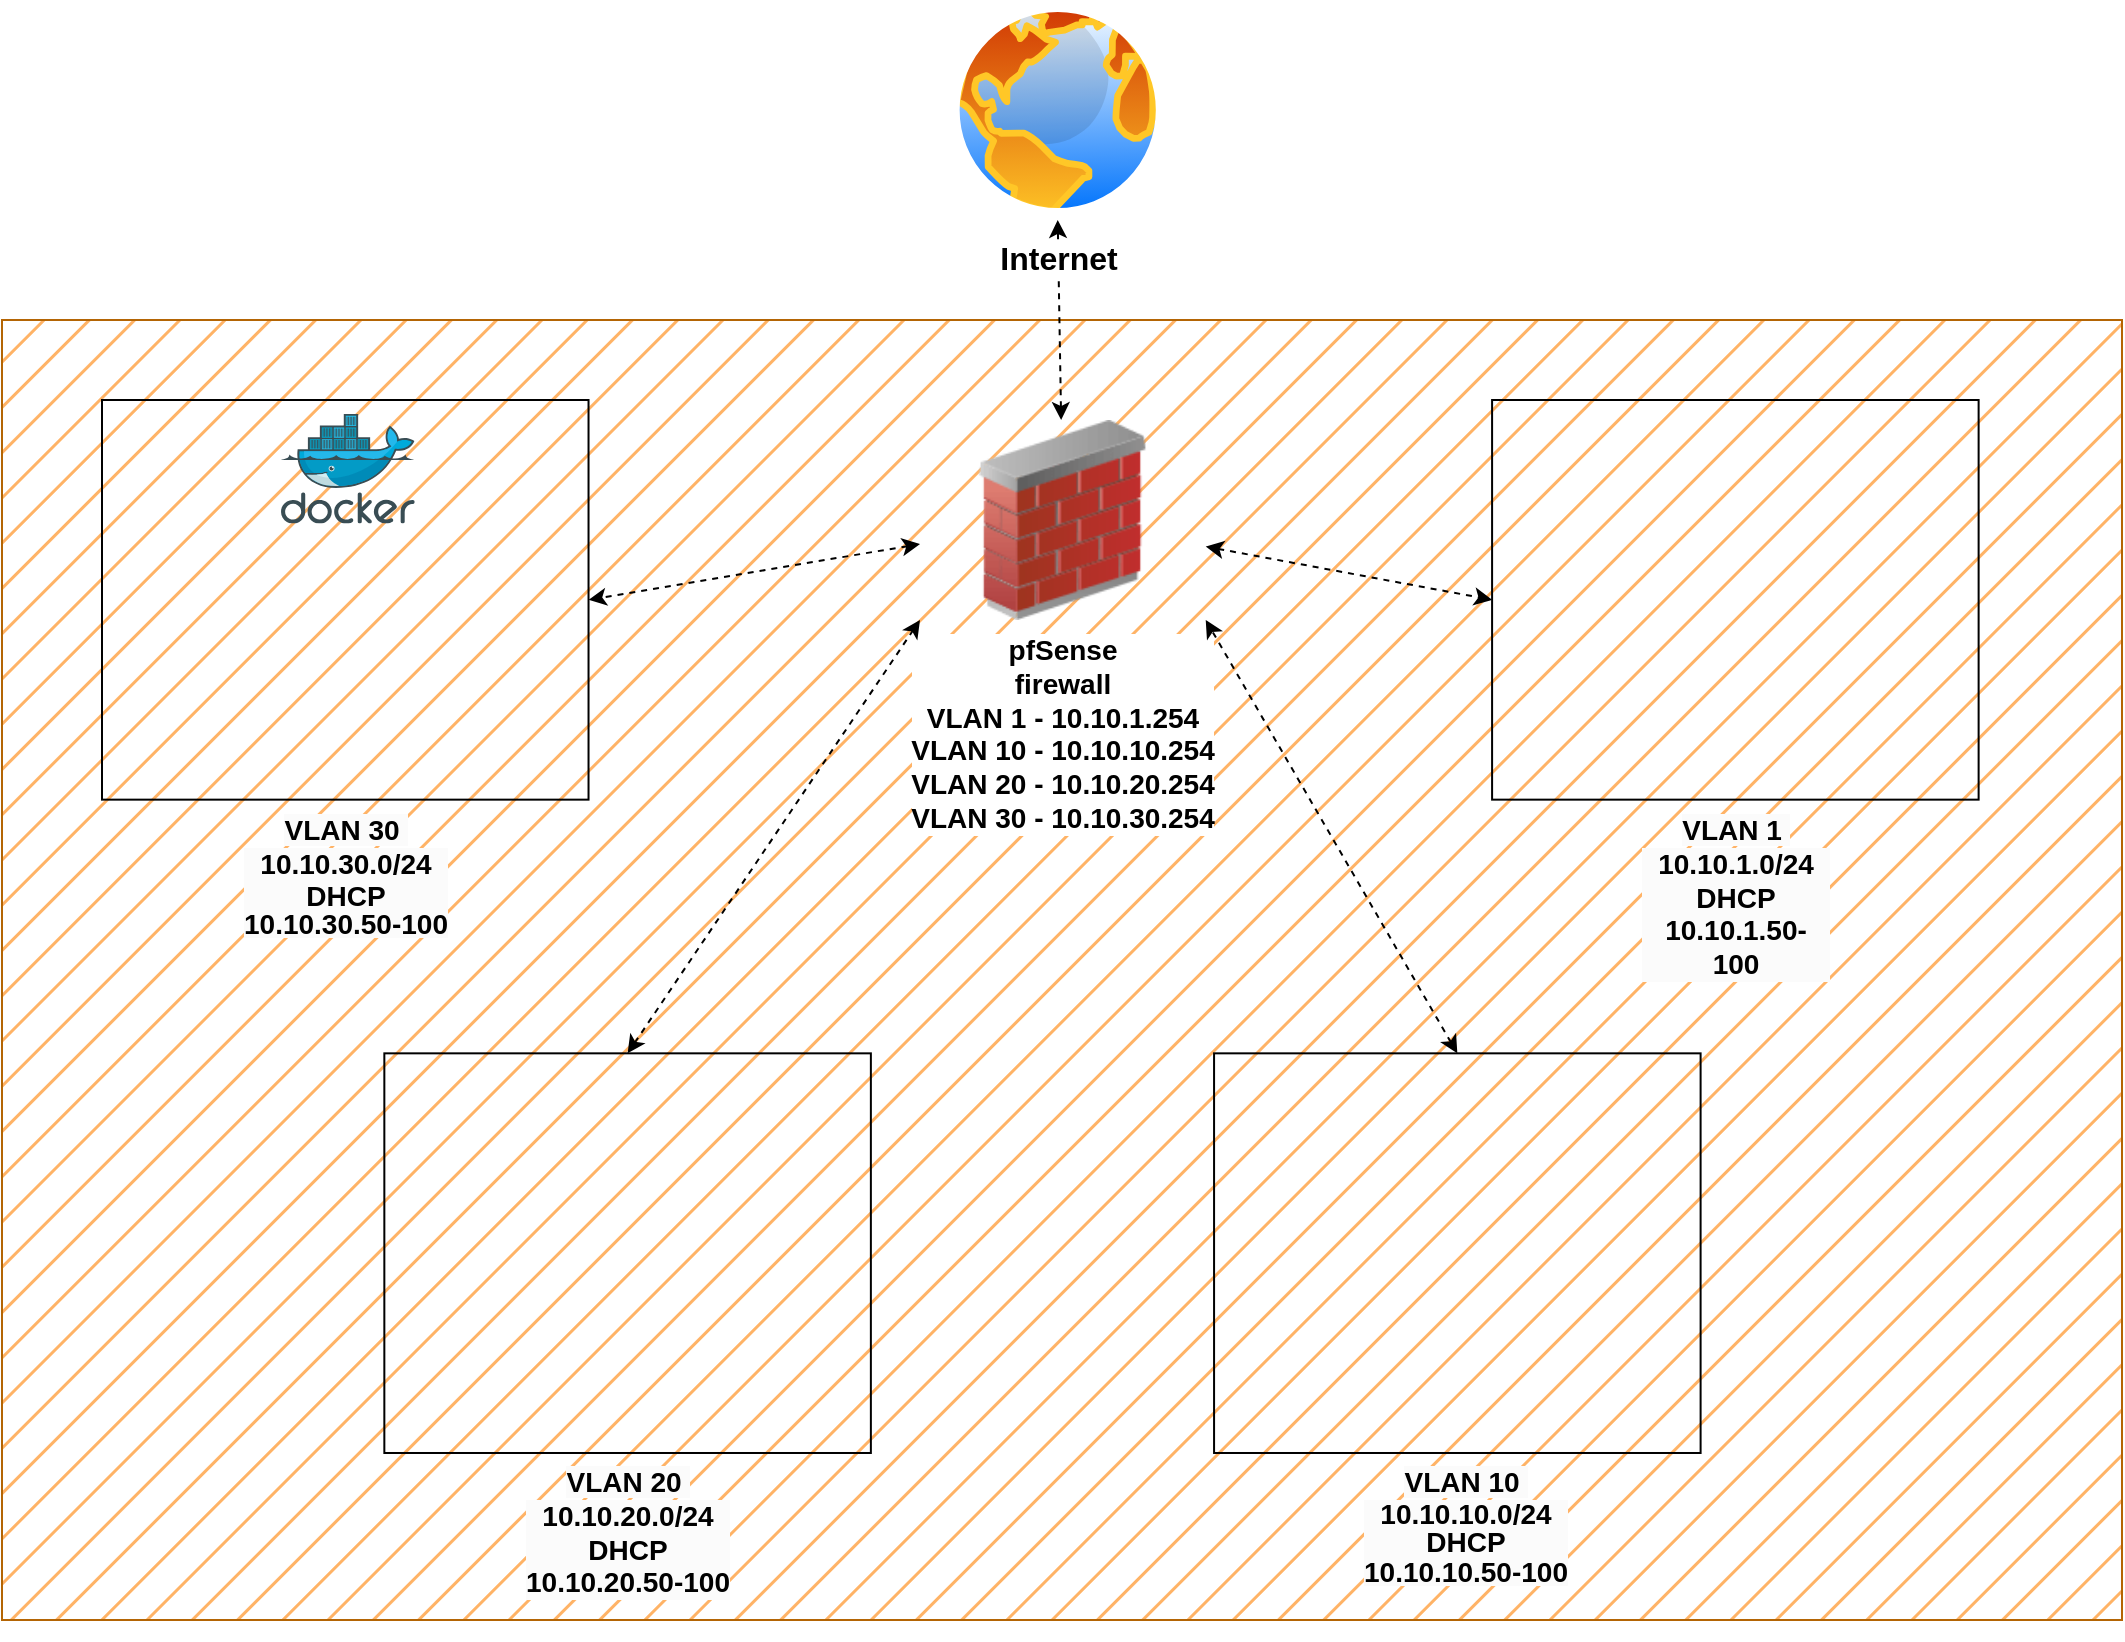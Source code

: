 <mxfile version="26.2.14">
  <diagram name="Machines" id="BvJP347GiiZfkOwUsqkh">
    <mxGraphModel dx="1312" dy="828" grid="1" gridSize="10" guides="1" tooltips="1" connect="1" arrows="1" fold="1" page="1" pageScale="1" pageWidth="1100" pageHeight="850" math="0" shadow="0">
      <root>
        <mxCell id="0" />
        <mxCell id="1" parent="0" />
        <mxCell id="tstO8E4ToWnD4s0VQoLR-23" value="" style="rounded=0;whiteSpace=wrap;html=1;fillColor=#FFB366;strokeColor=#b46504;gradientColor=none;gradientDirection=south;fillStyle=hatch;" parent="1" vertex="1">
          <mxGeometry x="20" y="180" width="1060" height="650" as="geometry" />
        </mxCell>
        <mxCell id="tstO8E4ToWnD4s0VQoLR-16" style="rounded=0;orthogonalLoop=1;jettySize=auto;html=1;entryX=0.5;entryY=1;entryDx=0;entryDy=0;startArrow=classic;startFill=1;dashed=1;" parent="1" source="iSefM9oxy1AssCUOsb5a-2" target="iSefM9oxy1AssCUOsb5a-4" edge="1">
          <mxGeometry relative="1" as="geometry" />
        </mxCell>
        <mxCell id="iSefM9oxy1AssCUOsb5a-4" value="&lt;font style=&quot;font-size: 16px;&quot;&gt;&lt;b&gt;Internet&lt;/b&gt;&lt;/font&gt;" style="image;aspect=fixed;perimeter=ellipsePerimeter;html=1;align=center;shadow=0;dashed=0;spacingTop=3;image=img/lib/active_directory/internet_globe.svg;" parent="1" vertex="1">
          <mxGeometry x="492.86" y="20" width="110" height="110" as="geometry" />
        </mxCell>
        <mxCell id="tstO8E4ToWnD4s0VQoLR-12" value="" style="group" parent="1" vertex="1" connectable="0">
          <mxGeometry x="209.009" y="546.671" width="245.429" height="269.329" as="geometry" />
        </mxCell>
        <mxCell id="tstO8E4ToWnD4s0VQoLR-4" value="&lt;span style=&quot;color: rgb(0, 0, 0); font-family: Helvetica; font-style: normal; font-variant-ligatures: normal; font-variant-caps: normal; letter-spacing: normal; orphans: 2; text-indent: 0px; text-transform: none; widows: 2; word-spacing: 0px; -webkit-text-stroke-width: 0px; white-space: normal; background-color: rgb(251, 251, 251); text-decoration-thickness: initial; text-decoration-style: initial; text-decoration-color: initial; float: none; display: inline !important; font-size: 14px;&quot;&gt;&lt;b style=&quot;&quot;&gt;&lt;font style=&quot;font-size: 14px;&quot;&gt;VLAN 20&amp;nbsp;&lt;/font&gt;&lt;/b&gt;&lt;/span&gt;&lt;div style=&quot;forced-color-adjust: none; color: rgb(0, 0, 0); font-family: Helvetica; font-style: normal; font-variant-ligatures: normal; font-variant-caps: normal; letter-spacing: normal; orphans: 2; text-indent: 0px; text-transform: none; widows: 2; word-spacing: 0px; -webkit-text-stroke-width: 0px; white-space: normal; background-color: rgb(251, 251, 251); text-decoration-thickness: initial; text-decoration-style: initial; text-decoration-color: initial; font-size: 14px;&quot;&gt;&lt;b style=&quot;&quot;&gt;&lt;font style=&quot;font-size: 14px;&quot;&gt;10.10.20.0/24&lt;/font&gt;&lt;/b&gt;&lt;div style=&quot;forced-color-adjust: none;&quot;&gt;&lt;b&gt;&lt;font style=&quot;font-size: 14px;&quot;&gt;DHCP&lt;/font&gt;&lt;/b&gt;&lt;/div&gt;&lt;div style=&quot;forced-color-adjust: none;&quot;&gt;&lt;b style=&quot;&quot;&gt;&lt;font style=&quot;font-size: 14px;&quot;&gt;10.10.20.50-100&lt;/font&gt;&lt;/b&gt;&lt;/div&gt;&lt;/div&gt;" style="text;whiteSpace=wrap;html=1;align=center;" parent="tstO8E4ToWnD4s0VQoLR-12" vertex="1">
          <mxGeometry x="71.668" y="199.825" width="104.257" height="69.504" as="geometry" />
        </mxCell>
        <mxCell id="5tb4uudJnrHotF7AxoZS-3" value="" style="rounded=0;whiteSpace=wrap;html=1;fillColor=none;" parent="tstO8E4ToWnD4s0VQoLR-12" vertex="1">
          <mxGeometry x="2.163" width="243.266" height="199.825" as="geometry" />
        </mxCell>
        <mxCell id="8MhL2vGHyXz3FZBSNUEo-13" value="" style="shape=image;verticalLabelPosition=bottom;labelBackgroundColor=default;verticalAlign=top;aspect=fixed;imageAspect=0;image=https://seekvectors.com/files/download/Microsoft%20Active%20Directory-01.png;clipPath=inset(41.67% 12.67% 41.33% 10%);" parent="tstO8E4ToWnD4s0VQoLR-12" vertex="1">
          <mxGeometry y="24.327" width="243.265" height="53.475" as="geometry" />
        </mxCell>
        <mxCell id="8MhL2vGHyXz3FZBSNUEo-15" value="" style="shape=image;verticalLabelPosition=bottom;labelBackgroundColor=default;verticalAlign=top;aspect=fixed;imageAspect=0;image=https://upload.wikimedia.org/wikipedia/commons/thumb/0/05/Windows_10_Logo.svg/2560px-Windows_10_Logo.svg.png;" parent="tstO8E4ToWnD4s0VQoLR-12" vertex="1">
          <mxGeometry x="6.507" y="111.207" width="234.577" height="43.397" as="geometry" />
        </mxCell>
        <mxCell id="tstO8E4ToWnD4s0VQoLR-13" value="" style="group" parent="1" vertex="1" connectable="0">
          <mxGeometry x="626.036" y="546.671" width="243.266" height="269.329" as="geometry" />
        </mxCell>
        <mxCell id="tstO8E4ToWnD4s0VQoLR-1" value="&lt;span style=&quot;color: rgb(0, 0, 0); font-family: Helvetica; font-style: normal; font-variant-ligatures: normal; font-variant-caps: normal; letter-spacing: normal; orphans: 2; text-indent: 0px; text-transform: none; widows: 2; word-spacing: 0px; -webkit-text-stroke-width: 0px; white-space: normal; background-color: rgb(251, 251, 251); text-decoration-thickness: initial; text-decoration-style: initial; text-decoration-color: initial; float: none; display: inline !important; font-size: 14px;&quot;&gt;&lt;b style=&quot;&quot;&gt;&lt;font style=&quot;font-size: 14px;&quot;&gt;VLAN 10&amp;nbsp;&lt;/font&gt;&lt;/b&gt;&lt;/span&gt;&lt;div style=&quot;forced-color-adjust: none; color: rgb(0, 0, 0); font-family: Helvetica; font-style: normal; font-variant-ligatures: normal; font-variant-caps: normal; letter-spacing: normal; orphans: 2; text-indent: 0px; text-transform: none; widows: 2; word-spacing: 0px; -webkit-text-stroke-width: 0px; white-space: normal; background-color: rgb(251, 251, 251); text-decoration-thickness: initial; text-decoration-style: initial; text-decoration-color: initial; line-height: 14.4px; font-size: 14px;&quot;&gt;&lt;b style=&quot;&quot;&gt;&lt;font style=&quot;font-size: 14px;&quot;&gt;10.10.10.0/24&lt;/font&gt;&lt;/b&gt;&lt;div style=&quot;forced-color-adjust: none; line-height: 14.4px;&quot;&gt;&lt;b&gt;&lt;font style=&quot;font-size: 14px;&quot;&gt;DHCP&lt;/font&gt;&lt;/b&gt;&lt;/div&gt;&lt;div style=&quot;forced-color-adjust: none; line-height: 14.4px;&quot;&gt;&lt;b style=&quot;&quot;&gt;&lt;font style=&quot;font-size: 14px;&quot;&gt;10.10.10.50-100&lt;/font&gt;&lt;/b&gt;&lt;/div&gt;&lt;/div&gt;" style="text;whiteSpace=wrap;html=1;align=center;rounded=0;" parent="tstO8E4ToWnD4s0VQoLR-13" vertex="1">
          <mxGeometry x="73.848" y="199.825" width="104.257" height="69.504" as="geometry" />
        </mxCell>
        <mxCell id="5tb4uudJnrHotF7AxoZS-2" value="" style="rounded=0;whiteSpace=wrap;html=1;fillColor=none;" parent="tstO8E4ToWnD4s0VQoLR-13" vertex="1">
          <mxGeometry width="243.266" height="199.825" as="geometry" />
        </mxCell>
        <mxCell id="5tb4uudJnrHotF7AxoZS-9" value="" style="shape=image;verticalLabelPosition=bottom;labelBackgroundColor=default;verticalAlign=top;aspect=fixed;imageAspect=0;image=https://letslearnabout.net/wp-content/uploads/2023/07/ad5a831987ef92f60ea5ecd4b29523c3.png;" parent="tstO8E4ToWnD4s0VQoLR-13" vertex="1">
          <mxGeometry x="48.002" y="30.625" width="147.262" height="147.262" as="geometry" />
        </mxCell>
        <mxCell id="tstO8E4ToWnD4s0VQoLR-15" value="" style="group" parent="1" vertex="1" connectable="0">
          <mxGeometry x="70" y="220" width="1010" height="620" as="geometry" />
        </mxCell>
        <mxCell id="5tb4uudJnrHotF7AxoZS-4" value="" style="rounded=0;whiteSpace=wrap;html=1;align=center;fillColor=none;" parent="tstO8E4ToWnD4s0VQoLR-15" vertex="1">
          <mxGeometry x="4.939e-14" width="243.266" height="199.825" as="geometry" />
        </mxCell>
        <mxCell id="iSefM9oxy1AssCUOsb5a-8" value="" style="shape=image;html=1;verticalAlign=top;verticalLabelPosition=bottom;labelBackgroundColor=#ffffff;imageAspect=0;aspect=fixed;image=https://cdn1.iconfinder.com/data/icons/operating-system-flat-1/30/ubuntu-128.png" parent="tstO8E4ToWnD4s0VQoLR-15" vertex="1">
          <mxGeometry x="4.939e-14" width="69.504" height="69.504" as="geometry" />
        </mxCell>
        <mxCell id="5tb4uudJnrHotF7AxoZS-5" value="" style="image;sketch=0;aspect=fixed;html=1;points=[];align=center;fontSize=12;image=img/lib/mscae/Docker.svg;" parent="tstO8E4ToWnD4s0VQoLR-15" vertex="1">
          <mxGeometry x="89.487" y="6.95" width="66.898" height="54.856" as="geometry" />
        </mxCell>
        <mxCell id="5tb4uudJnrHotF7AxoZS-6" value="" style="shape=image;verticalLabelPosition=bottom;labelBackgroundColor=default;verticalAlign=top;aspect=fixed;imageAspect=0;image=https://marketplace-assets.digitalocean.com/logos/portaineriolimit-portainercommuni.svg;" parent="tstO8E4ToWnD4s0VQoLR-15" vertex="1">
          <mxGeometry x="156.385" width="78.192" height="78.192" as="geometry" />
        </mxCell>
        <mxCell id="5tb4uudJnrHotF7AxoZS-10" value="" style="shape=image;verticalLabelPosition=bottom;labelBackgroundColor=default;verticalAlign=top;aspect=fixed;imageAspect=0;image=https://miro.medium.com/v2/resize:fit:1104/1*l0dZW0__5ouH_m-6pc0zKg.jpeg;" parent="tstO8E4ToWnD4s0VQoLR-15" vertex="1">
          <mxGeometry x="136.402" y="78.192" width="98.175" height="30.947" as="geometry" />
        </mxCell>
        <mxCell id="5tb4uudJnrHotF7AxoZS-12" value="" style="shape=image;verticalLabelPosition=bottom;labelBackgroundColor=default;verticalAlign=top;aspect=fixed;imageAspect=0;image=https://raw.githubusercontent.com/WebGoat/WebGoat/main/src/main/resources/lessons/challenges/images/webgoat2.png;" parent="tstO8E4ToWnD4s0VQoLR-15" vertex="1">
          <mxGeometry x="136.402" y="114.144" width="98.175" height="31.633" as="geometry" />
        </mxCell>
        <mxCell id="8MhL2vGHyXz3FZBSNUEo-3" value="" style="shape=image;verticalLabelPosition=bottom;labelBackgroundColor=default;verticalAlign=top;aspect=fixed;imageAspect=0;image=https://appstore.edgenexus.io/wp-content/uploads/2018/03/dvwa-logo-500x500.png;" parent="tstO8E4ToWnD4s0VQoLR-15" vertex="1">
          <mxGeometry x="156.385" y="139.009" width="60.816" height="60.816" as="geometry" />
        </mxCell>
        <mxCell id="tstO8E4ToWnD4s0VQoLR-5" value="&lt;span style=&quot;color: rgb(0, 0, 0); font-family: Helvetica; font-style: normal; font-variant-ligatures: normal; font-variant-caps: normal; letter-spacing: normal; orphans: 2; text-indent: 0px; text-transform: none; widows: 2; word-spacing: 0px; -webkit-text-stroke-width: 0px; white-space: normal; background-color: rgb(251, 251, 251); text-decoration-thickness: initial; text-decoration-style: initial; text-decoration-color: initial; float: none; display: inline !important; font-size: 14px;&quot;&gt;&lt;b style=&quot;&quot;&gt;&lt;font style=&quot;font-size: 14px;&quot;&gt;VLAN 30&amp;nbsp;&lt;/font&gt;&lt;/b&gt;&lt;/span&gt;&lt;div style=&quot;forced-color-adjust: none; color: rgb(0, 0, 0); font-family: Helvetica; font-style: normal; font-variant-ligatures: normal; font-variant-caps: normal; letter-spacing: normal; orphans: 2; text-indent: 0px; text-transform: none; widows: 2; word-spacing: 0px; -webkit-text-stroke-width: 0px; white-space: normal; background-color: rgb(251, 251, 251); text-decoration-thickness: initial; text-decoration-style: initial; text-decoration-color: initial; font-size: 14px;&quot;&gt;&lt;b style=&quot;&quot;&gt;&lt;font style=&quot;font-size: 14px;&quot;&gt;10.10.30.0/24&lt;/font&gt;&lt;/b&gt;&lt;div style=&quot;forced-color-adjust: none; line-height: 14.4px;&quot;&gt;&lt;b&gt;&lt;font style=&quot;font-size: 14px;&quot;&gt;DHCP&lt;/font&gt;&lt;/b&gt;&lt;/div&gt;&lt;div style=&quot;forced-color-adjust: none; line-height: 14.4px;&quot;&gt;&lt;b style=&quot;&quot;&gt;&lt;font style=&quot;font-size: 14px;&quot;&gt;10.10.30.50-100&lt;/font&gt;&lt;/b&gt;&lt;/div&gt;&lt;/div&gt;" style="text;whiteSpace=wrap;html=1;align=center;" parent="tstO8E4ToWnD4s0VQoLR-15" vertex="1">
          <mxGeometry x="69.504" y="199.825" width="104.257" height="69.504" as="geometry" />
        </mxCell>
        <mxCell id="tstO8E4ToWnD4s0VQoLR-6" value="" style="shape=image;verticalLabelPosition=bottom;labelBackgroundColor=default;verticalAlign=top;aspect=fixed;imageAspect=0;image=https://docs.strangebee.com/thehive/images/general/thehive.svg;movable=1;resizable=1;rotatable=1;deletable=1;editable=1;locked=0;connectable=1;" parent="tstO8E4ToWnD4s0VQoLR-15" vertex="1">
          <mxGeometry y="87.749" width="122.927" height="34.752" as="geometry" />
        </mxCell>
        <mxCell id="tstO8E4ToWnD4s0VQoLR-8" value="" style="shape=image;verticalLabelPosition=bottom;labelBackgroundColor=default;verticalAlign=top;aspect=fixed;imageAspect=0;image=https://github.com/TheHive-Project/Cortex/raw/master/images/cortex-logo.png;movable=1;resizable=1;rotatable=1;deletable=1;editable=1;locked=0;connectable=1;" parent="tstO8E4ToWnD4s0VQoLR-15" vertex="1">
          <mxGeometry x="1.295" y="139.009" width="121.633" height="31.624" as="geometry" />
        </mxCell>
        <mxCell id="tstO8E4ToWnD4s0VQoLR-18" style="rounded=0;orthogonalLoop=1;jettySize=auto;html=1;entryX=1;entryY=0.5;entryDx=0;entryDy=0;dashed=1;startArrow=classic;startFill=1;" parent="1" source="iSefM9oxy1AssCUOsb5a-2" target="5tb4uudJnrHotF7AxoZS-4" edge="1">
          <mxGeometry relative="1" as="geometry" />
        </mxCell>
        <mxCell id="tstO8E4ToWnD4s0VQoLR-19" style="rounded=0;orthogonalLoop=1;jettySize=auto;html=1;entryX=0;entryY=0.5;entryDx=0;entryDy=0;dashed=1;startArrow=classic;startFill=1;" parent="1" source="iSefM9oxy1AssCUOsb5a-2" target="5tb4uudJnrHotF7AxoZS-1" edge="1">
          <mxGeometry relative="1" as="geometry" />
        </mxCell>
        <mxCell id="iSefM9oxy1AssCUOsb5a-2" value="&lt;b style=&quot;font-size: 14px;&quot;&gt;&lt;font style=&quot;font-size: 14px;&quot;&gt;pfSense&lt;/font&gt;&lt;/b&gt;&lt;div style=&quot;font-size: 14px;&quot;&gt;&lt;b&gt;&lt;font style=&quot;font-size: 14px;&quot;&gt;firewall&lt;/font&gt;&lt;/b&gt;&lt;/div&gt;&lt;div style=&quot;font-size: 14px;&quot;&gt;&lt;b&gt;&lt;font style=&quot;font-size: 14px;&quot;&gt;VLAN 1 - 10.10.1.254&lt;/font&gt;&lt;/b&gt;&lt;/div&gt;&lt;div style=&quot;font-size: 14px;&quot;&gt;&lt;b&gt;&lt;font style=&quot;font-size: 14px;&quot;&gt;VLAN 10 - 10.10.10.254&lt;br&gt;&lt;/font&gt;&lt;/b&gt;&lt;/div&gt;&lt;div style=&quot;font-size: 14px;&quot;&gt;&lt;b&gt;&lt;font style=&quot;font-size: 14px;&quot;&gt;VLAN 20 - 10.10.20.254&lt;br&gt;&lt;/font&gt;&lt;/b&gt;&lt;/div&gt;&lt;div style=&quot;font-size: 14px;&quot;&gt;&lt;b style=&quot;&quot;&gt;&lt;font style=&quot;font-size: 14px;&quot;&gt;VLAN 30 - 10.10.30.254&lt;/font&gt;&lt;/b&gt;&lt;br&gt;&lt;/div&gt;" style="image;html=1;image=img/lib/clip_art/networking/Firewall_02_128x128.png" parent="1" vertex="1">
          <mxGeometry x="479" y="230" width="142.86" height="100" as="geometry" />
        </mxCell>
        <mxCell id="tstO8E4ToWnD4s0VQoLR-17" style="rounded=0;orthogonalLoop=1;jettySize=auto;html=1;entryX=0;entryY=1;entryDx=0;entryDy=0;startArrow=classic;startFill=1;dashed=1;exitX=0.5;exitY=0;exitDx=0;exitDy=0;" parent="1" source="5tb4uudJnrHotF7AxoZS-3" target="iSefM9oxy1AssCUOsb5a-2" edge="1">
          <mxGeometry relative="1" as="geometry">
            <mxPoint x="320" y="530" as="sourcePoint" />
          </mxGeometry>
        </mxCell>
        <mxCell id="tstO8E4ToWnD4s0VQoLR-20" style="rounded=0;orthogonalLoop=1;jettySize=auto;html=1;entryX=1;entryY=1;entryDx=0;entryDy=0;dashed=1;startArrow=classic;startFill=1;exitX=0.5;exitY=0;exitDx=0;exitDy=0;" parent="1" source="5tb4uudJnrHotF7AxoZS-2" target="iSefM9oxy1AssCUOsb5a-2" edge="1">
          <mxGeometry relative="1" as="geometry" />
        </mxCell>
        <mxCell id="tstO8E4ToWnD4s0VQoLR-14" value="" style="group;fillColor=none;" parent="1" vertex="1" connectable="0">
          <mxGeometry x="765.044" y="220" width="243.266" height="269.329" as="geometry" />
        </mxCell>
        <mxCell id="5tb4uudJnrHotF7AxoZS-1" value="" style="rounded=0;whiteSpace=wrap;html=1;movable=1;resizable=1;rotatable=1;deletable=1;editable=1;locked=0;connectable=1;fillColor=none;" parent="tstO8E4ToWnD4s0VQoLR-14" vertex="1">
          <mxGeometry width="243.266" height="199.825" as="geometry" />
        </mxCell>
        <mxCell id="iSefM9oxy1AssCUOsb5a-3" value="" style="shape=image;verticalLabelPosition=bottom;labelBackgroundColor=default;verticalAlign=top;aspect=fixed;imageAspect=0;image=https://upload.wikimedia.org/wikipedia/commons/thumb/2/2b/Kali-dragon-icon.svg/2048px-Kali-dragon-icon.svg.png;movable=1;resizable=1;rotatable=1;deletable=1;editable=1;locked=0;connectable=1;" parent="tstO8E4ToWnD4s0VQoLR-14" vertex="1">
          <mxGeometry x="5.326" width="86.88" height="86.88" as="geometry" />
        </mxCell>
        <mxCell id="8MhL2vGHyXz3FZBSNUEo-1" value="" style="shape=image;verticalLabelPosition=bottom;labelBackgroundColor=default;verticalAlign=top;aspect=fixed;imageAspect=0;image=https://miro.medium.com/v2/resize:fit:1400/1*avSrkx78FxkvQ_EydrSFLA.png;movable=1;resizable=1;rotatable=1;deletable=1;editable=1;locked=0;connectable=1;" parent="tstO8E4ToWnD4s0VQoLR-14" vertex="1">
          <mxGeometry x="112.971" y="139.009" width="124.213" height="33.64" as="geometry" />
        </mxCell>
        <mxCell id="8MhL2vGHyXz3FZBSNUEo-2" value="" style="shape=image;verticalLabelPosition=bottom;labelBackgroundColor=default;verticalAlign=top;aspect=fixed;imageAspect=0;image=https://upload.wikimedia.org/wikipedia/commons/c/c3/Wazuh-Logo-2022.png;movable=1;resizable=1;rotatable=1;deletable=1;editable=1;locked=0;connectable=1;" parent="tstO8E4ToWnD4s0VQoLR-14" vertex="1">
          <mxGeometry x="112.736" y="81.398" width="130.529" height="37.028" as="geometry" />
        </mxCell>
        <mxCell id="8MhL2vGHyXz3FZBSNUEo-4" value="" style="shape=image;verticalLabelPosition=bottom;labelBackgroundColor=default;verticalAlign=top;aspect=fixed;imageAspect=0;image=https://securityonionsolutions.com/logo/logo-so-light.png;clipPath=inset(39% 8.33% 37.33% 7.67%);movable=1;resizable=1;rotatable=1;deletable=1;editable=1;locked=0;connectable=1;" parent="tstO8E4ToWnD4s0VQoLR-14" vertex="1">
          <mxGeometry x="116.333" y="26.064" width="123.344" height="34.752" as="geometry" />
        </mxCell>
        <mxCell id="8MhL2vGHyXz3FZBSNUEo-5" value="" style="shape=image;verticalLabelPosition=bottom;labelBackgroundColor=default;verticalAlign=top;aspect=fixed;imageAspect=0;image=https://wazuh.com/uploads/2022/04/caldera-post-icon.png;movable=1;resizable=1;rotatable=1;deletable=1;editable=1;locked=0;connectable=1;" parent="tstO8E4ToWnD4s0VQoLR-14" vertex="1">
          <mxGeometry y="91.224" width="108.601" height="108.601" as="geometry" />
        </mxCell>
        <mxCell id="tstO8E4ToWnD4s0VQoLR-2" value="&lt;span style=&quot;color: rgb(0, 0, 0); font-family: Helvetica; font-style: normal; font-variant-ligatures: normal; font-variant-caps: normal; letter-spacing: normal; orphans: 2; text-indent: 0px; text-transform: none; widows: 2; word-spacing: 0px; -webkit-text-stroke-width: 0px; white-space: normal; background-color: rgb(251, 251, 251); text-decoration-thickness: initial; text-decoration-style: initial; text-decoration-color: initial; float: none; display: inline !important; font-size: 14px;&quot;&gt;&lt;b style=&quot;&quot;&gt;&lt;font style=&quot;font-size: 14px;&quot;&gt;VLAN 1&amp;nbsp;&lt;/font&gt;&lt;/b&gt;&lt;/span&gt;&lt;div style=&quot;forced-color-adjust: none; color: rgb(0, 0, 0); font-family: Helvetica; font-style: normal; font-variant-ligatures: normal; font-variant-caps: normal; letter-spacing: normal; orphans: 2; text-indent: 0px; text-transform: none; widows: 2; word-spacing: 0px; -webkit-text-stroke-width: 0px; white-space: normal; background-color: rgb(251, 251, 251); text-decoration-thickness: initial; text-decoration-style: initial; text-decoration-color: initial; font-size: 14px;&quot;&gt;&lt;b style=&quot;&quot;&gt;&lt;font style=&quot;font-size: 14px;&quot;&gt;10.10.1.0/24&lt;/font&gt;&lt;/b&gt;&lt;div style=&quot;forced-color-adjust: none;&quot;&gt;&lt;b&gt;&lt;font style=&quot;font-size: 14px;&quot;&gt;DHCP&lt;/font&gt;&lt;/b&gt;&lt;/div&gt;&lt;div style=&quot;forced-color-adjust: none;&quot;&gt;&lt;b style=&quot;&quot;&gt;&lt;font style=&quot;font-size: 14px;&quot;&gt;10.10.1.50-100&lt;/font&gt;&lt;/b&gt;&lt;/div&gt;&lt;/div&gt;" style="text;whiteSpace=wrap;html=1;align=center;" parent="tstO8E4ToWnD4s0VQoLR-14" vertex="1">
          <mxGeometry x="73.848" y="199.825" width="95.569" height="69.504" as="geometry" />
        </mxCell>
        <mxCell id="tstO8E4ToWnD4s0VQoLR-27" value="" style="shape=image;verticalLabelPosition=bottom;labelBackgroundColor=default;verticalAlign=top;aspect=fixed;imageAspect=0;image=https://upload.wikimedia.org/wikipedia/commons/thumb/9/92/Logo_Proxmox.svg/2560px-Logo_Proxmox.svg.png;" parent="1" vertex="1">
          <mxGeometry x="20" y="130" width="315.79" height="50" as="geometry" />
        </mxCell>
      </root>
    </mxGraphModel>
  </diagram>
</mxfile>
